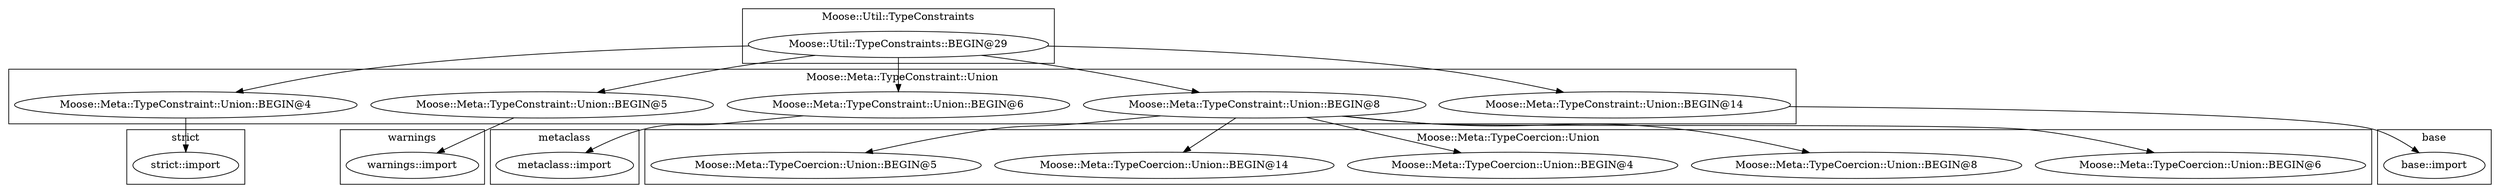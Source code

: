 digraph {
graph [overlap=false]
subgraph cluster_warnings {
	label="warnings";
	"warnings::import";
}
subgraph cluster_Moose_Util_TypeConstraints {
	label="Moose::Util::TypeConstraints";
	"Moose::Util::TypeConstraints::BEGIN@29";
}
subgraph cluster_metaclass {
	label="metaclass";
	"metaclass::import";
}
subgraph cluster_base {
	label="base";
	"base::import";
}
subgraph cluster_strict {
	label="strict";
	"strict::import";
}
subgraph cluster_Moose_Meta_TypeCoercion_Union {
	label="Moose::Meta::TypeCoercion::Union";
	"Moose::Meta::TypeCoercion::Union::BEGIN@6";
	"Moose::Meta::TypeCoercion::Union::BEGIN@8";
	"Moose::Meta::TypeCoercion::Union::BEGIN@4";
	"Moose::Meta::TypeCoercion::Union::BEGIN@14";
	"Moose::Meta::TypeCoercion::Union::BEGIN@5";
}
subgraph cluster_Moose_Meta_TypeConstraint_Union {
	label="Moose::Meta::TypeConstraint::Union";
	"Moose::Meta::TypeConstraint::Union::BEGIN@4";
	"Moose::Meta::TypeConstraint::Union::BEGIN@5";
	"Moose::Meta::TypeConstraint::Union::BEGIN@6";
	"Moose::Meta::TypeConstraint::Union::BEGIN@8";
	"Moose::Meta::TypeConstraint::Union::BEGIN@14";
}
"Moose::Util::TypeConstraints::BEGIN@29" -> "Moose::Meta::TypeConstraint::Union::BEGIN@5";
"Moose::Util::TypeConstraints::BEGIN@29" -> "Moose::Meta::TypeConstraint::Union::BEGIN@14";
"Moose::Meta::TypeConstraint::Union::BEGIN@8" -> "Moose::Meta::TypeCoercion::Union::BEGIN@5";
"Moose::Meta::TypeConstraint::Union::BEGIN@8" -> "Moose::Meta::TypeCoercion::Union::BEGIN@4";
"Moose::Util::TypeConstraints::BEGIN@29" -> "Moose::Meta::TypeConstraint::Union::BEGIN@8";
"Moose::Meta::TypeConstraint::Union::BEGIN@6" -> "metaclass::import";
"Moose::Meta::TypeConstraint::Union::BEGIN@8" -> "Moose::Meta::TypeCoercion::Union::BEGIN@14";
"Moose::Util::TypeConstraints::BEGIN@29" -> "Moose::Meta::TypeConstraint::Union::BEGIN@4";
"Moose::Meta::TypeConstraint::Union::BEGIN@14" -> "base::import";
"Moose::Meta::TypeConstraint::Union::BEGIN@8" -> "Moose::Meta::TypeCoercion::Union::BEGIN@6";
"Moose::Meta::TypeConstraint::Union::BEGIN@5" -> "warnings::import";
"Moose::Util::TypeConstraints::BEGIN@29" -> "Moose::Meta::TypeConstraint::Union::BEGIN@6";
"Moose::Meta::TypeConstraint::Union::BEGIN@8" -> "Moose::Meta::TypeCoercion::Union::BEGIN@8";
"Moose::Meta::TypeConstraint::Union::BEGIN@4" -> "strict::import";
}
